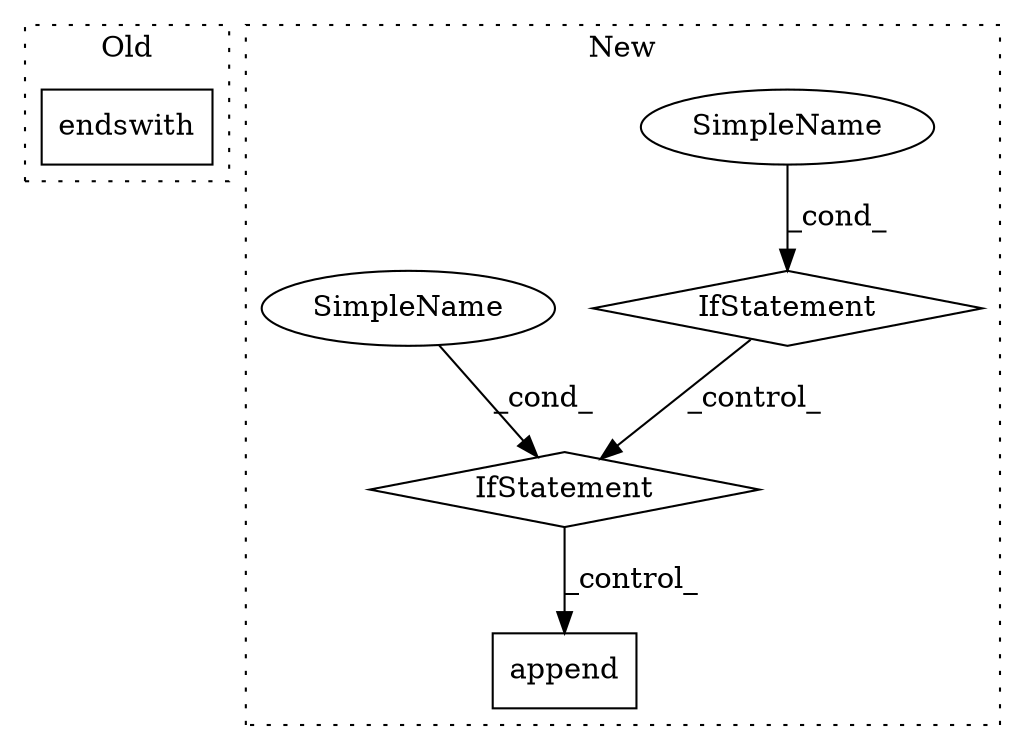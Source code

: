 digraph G {
subgraph cluster0 {
1 [label="endswith" a="32" s="344,363" l="9,1" shape="box"];
label = "Old";
style="dotted";
}
subgraph cluster1 {
2 [label="append" a="32" s="525,537" l="7,1" shape="box"];
3 [label="IfStatement" a="25" s="449,504" l="4,2" shape="diamond"];
4 [label="SimpleName" a="42" s="" l="" shape="ellipse"];
5 [label="IfStatement" a="25" s="371,393" l="4,2" shape="diamond"];
6 [label="SimpleName" a="42" s="" l="" shape="ellipse"];
label = "New";
style="dotted";
}
3 -> 2 [label="_control_"];
4 -> 5 [label="_cond_"];
5 -> 3 [label="_control_"];
6 -> 3 [label="_cond_"];
}